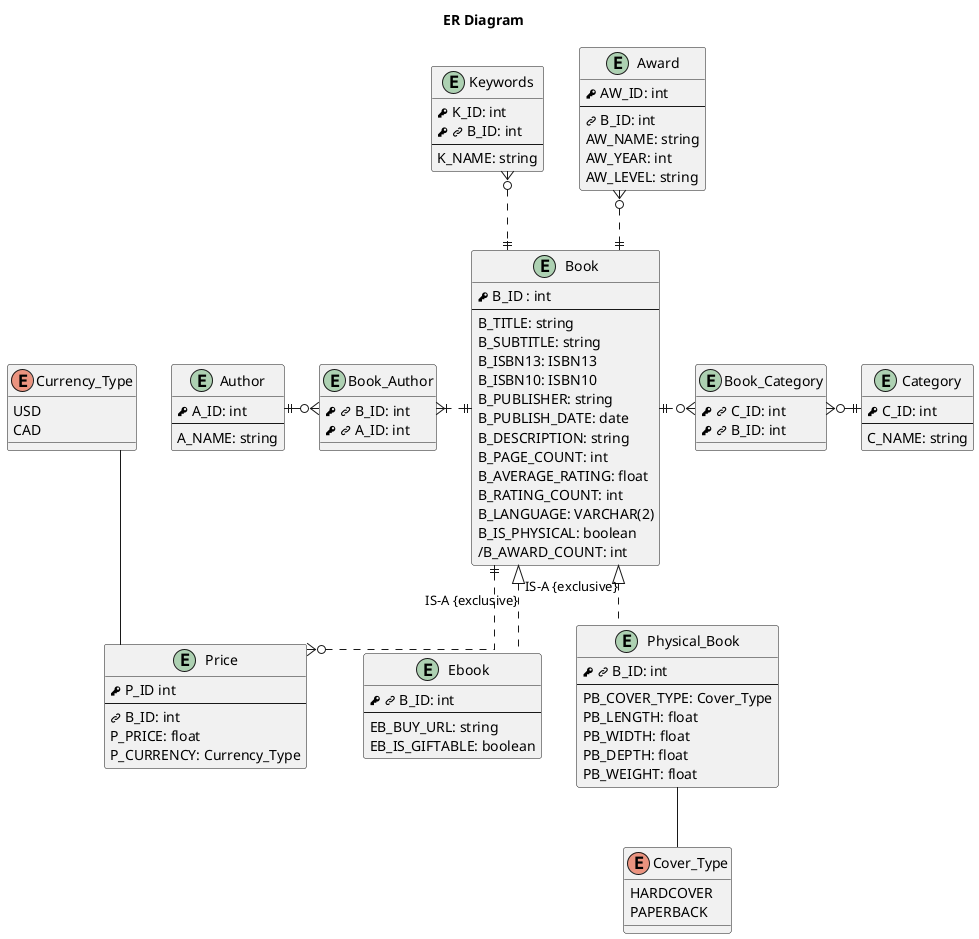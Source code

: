 @startuml ER-Diagram
title ER Diagram
skinparam linetype ortho

!define PK <&key>
!define FK <&link-intact>

entity Book {
    PK B_ID : int
    --
    B_TITLE: string
    B_SUBTITLE: string
    B_ISBN13: ISBN13   
    B_ISBN10: ISBN10
    B_PUBLISHER: string
    B_PUBLISH_DATE: date
    B_DESCRIPTION: string
    B_PAGE_COUNT: int
    B_AVERAGE_RATING: float
    B_RATING_COUNT: int
    B_LANGUAGE: VARCHAR(2)
    B_IS_PHYSICAL: boolean
    /B_AWARD_COUNT: int
}
enum Cover_Type {
    HARDCOVER
    PAPERBACK
}
entity Physical_Book {
    PK FK B_ID: int
    --
    PB_COVER_TYPE: Cover_Type
    PB_LENGTH: float
    PB_WIDTH: float
    PB_DEPTH: float
    PB_WEIGHT: float
}
entity Ebook {
    PK FK B_ID: int
    --
    EB_BUY_URL: string
    EB_IS_GIFTABLE: boolean
}

entity Category {
    PK C_ID: int
    --
    C_NAME: string
}
entity Book_Category {
    PK FK C_ID: int
    PK FK B_ID: int
}

entity Author {
    PK A_ID: int
    --
    A_NAME: string
}
entity Book_Author{
    PK FK B_ID: int
    PK FK A_ID: int
}

enum Currency_Type {
    USD
    CAD
}
entity Price {
    PK P_ID int
    --
    FK B_ID: int
    P_PRICE: float
    P_CURRENCY: Currency_Type
}

entity Award {
    PK AW_ID: int
    --
    FK B_ID: int
    AW_NAME: string
    AW_YEAR: int
    AW_LEVEL: string
}

entity Keywords {
    PK K_ID: int
    PK FK B_ID: int
    --
    K_NAME: string
}

Cover_Type -up- Physical_Book

Book <|.. Physical_Book: IS-A {exclusive}
Book <|.. Ebook: IS-A {exclusive}

Book ||.left.|{ Book_Author
Book_Author }o-left-|| Author

Book ||.right.o{ Book_Category
Book_Category }o-right-|| Category

Currency_Type -- Price

Book ||..o{ Price

Book ||.up.o{ Award

Book ||.up.o{ Keywords
@enduml